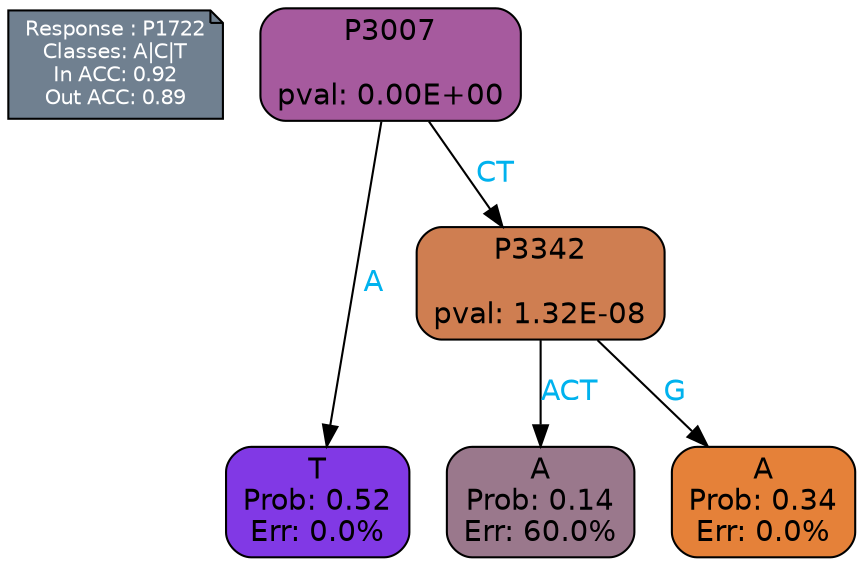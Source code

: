 digraph Tree {
node [shape=box, style="filled, rounded", color="black", fontname=helvetica] ;
graph [ranksep=equally, splines=polylines, bgcolor=transparent, dpi=600] ;
edge [fontname=helvetica] ;
LEGEND [label="Response : P1722
Classes: A|C|T
In ACC: 0.92
Out ACC: 0.89
",shape=note,align=left,style=filled,fillcolor="slategray",fontcolor="white",fontsize=10];1 [label="P3007

pval: 0.00E+00", fillcolor="#a65a9e"] ;
2 [label="T
Prob: 0.52
Err: 0.0%", fillcolor="#8139e5"] ;
3 [label="P3342

pval: 1.32E-08", fillcolor="#cf7e51"] ;
4 [label="A
Prob: 0.14
Err: 60.0%", fillcolor="#9a788c"] ;
5 [label="A
Prob: 0.34
Err: 0.0%", fillcolor="#e58139"] ;
1 -> 2 [label="A",fontcolor=deepskyblue2] ;
1 -> 3 [label="CT",fontcolor=deepskyblue2] ;
3 -> 4 [label="ACT",fontcolor=deepskyblue2] ;
3 -> 5 [label="G",fontcolor=deepskyblue2] ;
{rank = same; 2;4;5;}{rank = same; LEGEND;1;}}